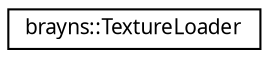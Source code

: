 digraph "Graphical Class Hierarchy"
{
  edge [fontname="Sans",fontsize="10",labelfontname="Sans",labelfontsize="10"];
  node [fontname="Sans",fontsize="10",shape=record];
  rankdir="LR";
  Node1 [label="brayns::TextureLoader",height=0.2,width=0.4,color="black", fillcolor="white", style="filled",URL="$classbrayns_1_1_texture_loader.html"];
}
